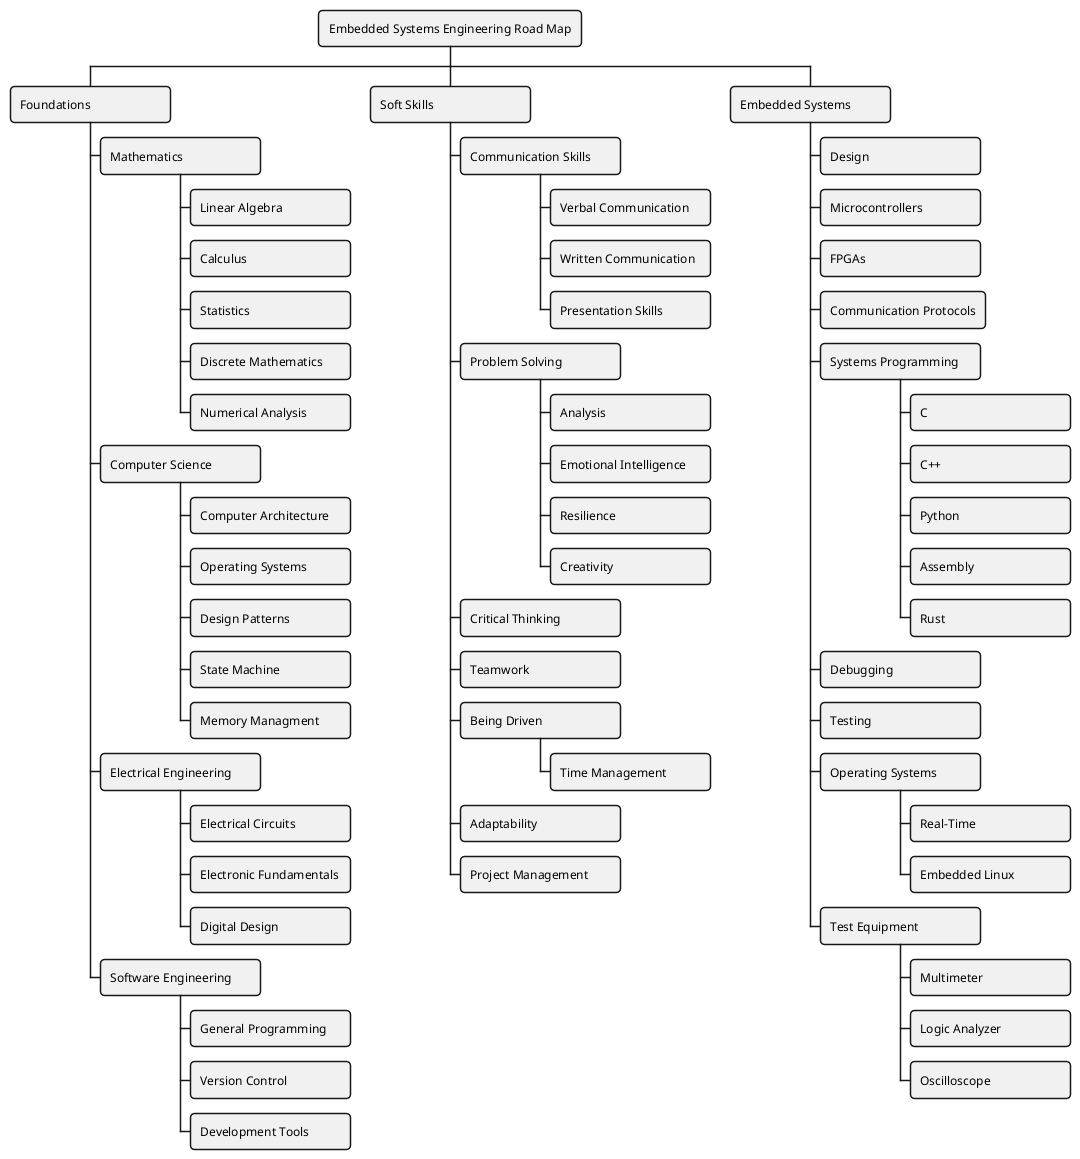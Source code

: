 @startwbs Embedded Systemes Engineering Road Map
<style>
node {
    MinimumWidth 160
    MaximumWidth 1600
    RoundCorner 8
}
</style>
+ Embedded Systems Engineering Road Map
 + Foundations
  + Mathematics
   + Linear Algebra
   + Calculus
   + Statistics
   + Discrete Mathematics
   + Numerical Analysis
  + Computer Science
   + Computer Architecture
   + Operating Systems
   + Design Patterns
   + State Machine
   + Memory Managment
  + Electrical Engineering
   + Electrical Circuits
   + Electronic Fundamentals
   + Digital Design
  + Software Engineering
   + General Programming
   + Version Control
   + Development Tools
 + Soft Skills
  + Communication Skills
   + Verbal Communication
   + Written Communication
   + Presentation Skills
  + Problem Solving
   + Analysis
   + Emotional Intelligence
   + Resilience
   + Creativity
  + Critical Thinking
  + Teamwork
  + Being Driven
   + Time Management
  + Adaptability
  + Project Management
 + Embedded Systems
  + Design
  + Microcontrollers
  + FPGAs
  + Communication Protocols
  + Systems Programming
   + C
   + C++
   + Python
   + Assembly
   + Rust
  + Debugging
  + Testing
  + Operating Systems
   + Real-Time
   + Embedded Linux
  + Test Equipment
   + Multimeter
   + Logic Analyzer
   + Oscilloscope
@endwbs